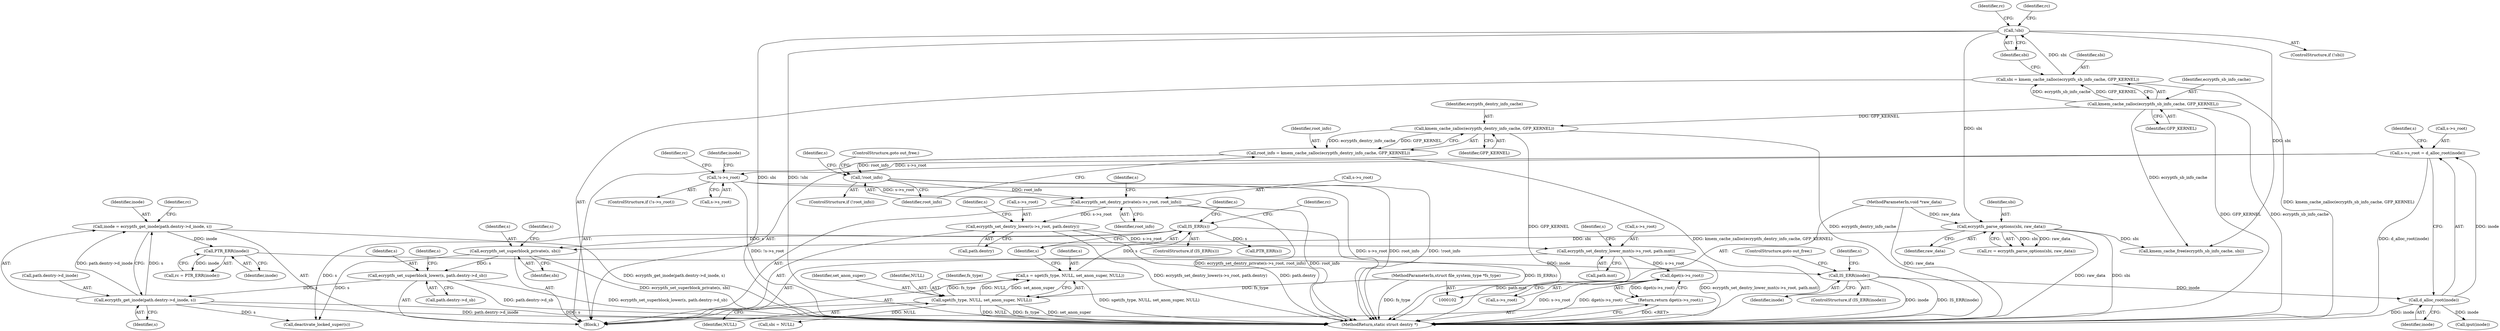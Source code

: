 digraph "1_linux_764355487ea220fdc2faf128d577d7f679b91f97@API" {
"1000322" [label="(Call,ecryptfs_set_dentry_private(s->s_root, root_info))"];
"1000297" [label="(Call,!s->s_root)"];
"1000290" [label="(Call,s->s_root = d_alloc_root(inode))"];
"1000294" [label="(Call,d_alloc_root(inode))"];
"1000287" [label="(Call,IS_ERR(inode))"];
"1000284" [label="(Call,PTR_ERR(inode))"];
"1000273" [label="(Call,inode = ecryptfs_get_inode(path.dentry->d_inode, s))"];
"1000275" [label="(Call,ecryptfs_get_inode(path.dentry->d_inode, s))"];
"1000239" [label="(Call,ecryptfs_set_superblock_lower(s, path.dentry->d_sb))"];
"1000177" [label="(Call,ecryptfs_set_superblock_private(s, sbi))"];
"1000152" [label="(Call,IS_ERR(s))"];
"1000144" [label="(Call,s = sget(fs_type, NULL, set_anon_super, NULL))"];
"1000146" [label="(Call,sget(fs_type, NULL, set_anon_super, NULL))"];
"1000103" [label="(MethodParameterIn,struct file_system_type *fs_type)"];
"1000134" [label="(Call,ecryptfs_parse_options(sbi, raw_data))"];
"1000124" [label="(Call,!sbi)"];
"1000118" [label="(Call,sbi = kmem_cache_zalloc(ecryptfs_sb_info_cache, GFP_KERNEL))"];
"1000120" [label="(Call,kmem_cache_zalloc(ecryptfs_sb_info_cache, GFP_KERNEL))"];
"1000106" [label="(MethodParameterIn,void *raw_data)"];
"1000319" [label="(Call,!root_info)"];
"1000313" [label="(Call,root_info = kmem_cache_zalloc(ecryptfs_dentry_info_cache, GFP_KERNEL))"];
"1000315" [label="(Call,kmem_cache_zalloc(ecryptfs_dentry_info_cache, GFP_KERNEL))"];
"1000327" [label="(Call,ecryptfs_set_dentry_lower(s->s_root, path.dentry))"];
"1000334" [label="(Call,ecryptfs_set_dentry_lower_mnt(s->s_root, path.mnt))"];
"1000347" [label="(Call,dget(s->s_root))"];
"1000346" [label="(Return,return dget(s->s_root);)"];
"1000177" [label="(Call,ecryptfs_set_superblock_private(s, sbi))"];
"1000316" [label="(Identifier,ecryptfs_dentry_info_cache)"];
"1000321" [label="(ControlStructure,goto out_free;)"];
"1000153" [label="(Identifier,s)"];
"1000295" [label="(Identifier,inode)"];
"1000326" [label="(Identifier,root_info)"];
"1000288" [label="(Identifier,inode)"];
"1000240" [label="(Identifier,s)"];
"1000318" [label="(ControlStructure,if (!root_info))"];
"1000285" [label="(Identifier,inode)"];
"1000281" [label="(Identifier,s)"];
"1000145" [label="(Identifier,s)"];
"1000147" [label="(Identifier,fs_type)"];
"1000118" [label="(Call,sbi = kmem_cache_zalloc(ecryptfs_sb_info_cache, GFP_KERNEL))"];
"1000320" [label="(Identifier,root_info)"];
"1000329" [label="(Identifier,s)"];
"1000135" [label="(Identifier,sbi)"];
"1000156" [label="(Identifier,rc)"];
"1000335" [label="(Call,s->s_root)"];
"1000241" [label="(Call,path.dentry->d_sb)"];
"1000151" [label="(ControlStructure,if (IS_ERR(s)))"];
"1000348" [label="(Call,s->s_root)"];
"1000303" [label="(Identifier,inode)"];
"1000299" [label="(Identifier,s)"];
"1000314" [label="(Identifier,root_info)"];
"1000347" [label="(Call,dget(s->s_root))"];
"1000322" [label="(Call,ecryptfs_set_dentry_private(s->s_root, root_info))"];
"1000317" [label="(Identifier,GFP_KERNEL)"];
"1000310" [label="(Identifier,rc)"];
"1000315" [label="(Call,kmem_cache_zalloc(ecryptfs_dentry_info_cache, GFP_KERNEL))"];
"1000324" [label="(Identifier,s)"];
"1000296" [label="(ControlStructure,if (!s->s_root))"];
"1000343" [label="(Identifier,s)"];
"1000338" [label="(Call,path.mnt)"];
"1000273" [label="(Call,inode = ecryptfs_get_inode(path.dentry->d_inode, s))"];
"1000346" [label="(Return,return dget(s->s_root);)"];
"1000128" [label="(Identifier,rc)"];
"1000182" [label="(Identifier,s)"];
"1000336" [label="(Identifier,s)"];
"1000323" [label="(Call,s->s_root)"];
"1000289" [label="(ControlStructure,goto out_free;)"];
"1000119" [label="(Identifier,sbi)"];
"1000284" [label="(Call,PTR_ERR(inode))"];
"1000152" [label="(Call,IS_ERR(s))"];
"1000106" [label="(MethodParameterIn,void *raw_data)"];
"1000292" [label="(Identifier,s)"];
"1000188" [label="(Call,sbi = NULL)"];
"1000302" [label="(Call,iput(inode))"];
"1000162" [label="(Identifier,s)"];
"1000283" [label="(Identifier,rc)"];
"1000367" [label="(Call,kmem_cache_free(ecryptfs_sb_info_cache, sbi))"];
"1000297" [label="(Call,!s->s_root)"];
"1000294" [label="(Call,d_alloc_root(inode))"];
"1000291" [label="(Call,s->s_root)"];
"1000276" [label="(Call,path.dentry->d_inode)"];
"1000146" [label="(Call,sget(fs_type, NULL, set_anon_super, NULL))"];
"1000150" [label="(Identifier,NULL)"];
"1000327" [label="(Call,ecryptfs_set_dentry_lower(s->s_root, path.dentry))"];
"1000121" [label="(Identifier,ecryptfs_sb_info_cache)"];
"1000149" [label="(Identifier,set_anon_super)"];
"1000120" [label="(Call,kmem_cache_zalloc(ecryptfs_sb_info_cache, GFP_KERNEL))"];
"1000157" [label="(Call,PTR_ERR(s))"];
"1000239" [label="(Call,ecryptfs_set_superblock_lower(s, path.dentry->d_sb))"];
"1000275" [label="(Call,ecryptfs_get_inode(path.dentry->d_inode, s))"];
"1000107" [label="(Block,)"];
"1000356" [label="(Call,deactivate_locked_super(s))"];
"1000282" [label="(Call,rc = PTR_ERR(inode))"];
"1000178" [label="(Identifier,s)"];
"1000290" [label="(Call,s->s_root = d_alloc_root(inode))"];
"1000373" [label="(MethodReturn,static struct dentry *)"];
"1000133" [label="(Identifier,rc)"];
"1000132" [label="(Call,rc = ecryptfs_parse_options(sbi, raw_data))"];
"1000334" [label="(Call,ecryptfs_set_dentry_lower_mnt(s->s_root, path.mnt))"];
"1000148" [label="(Identifier,NULL)"];
"1000328" [label="(Call,s->s_root)"];
"1000298" [label="(Call,s->s_root)"];
"1000313" [label="(Call,root_info = kmem_cache_zalloc(ecryptfs_dentry_info_cache, GFP_KERNEL))"];
"1000103" [label="(MethodParameterIn,struct file_system_type *fs_type)"];
"1000144" [label="(Call,s = sget(fs_type, NULL, set_anon_super, NULL))"];
"1000179" [label="(Identifier,sbi)"];
"1000319" [label="(Call,!root_info)"];
"1000125" [label="(Identifier,sbi)"];
"1000331" [label="(Call,path.dentry)"];
"1000274" [label="(Identifier,inode)"];
"1000123" [label="(ControlStructure,if (!sbi))"];
"1000287" [label="(Call,IS_ERR(inode))"];
"1000136" [label="(Identifier,raw_data)"];
"1000124" [label="(Call,!sbi)"];
"1000286" [label="(ControlStructure,if (IS_ERR(inode)))"];
"1000248" [label="(Identifier,s)"];
"1000122" [label="(Identifier,GFP_KERNEL)"];
"1000134" [label="(Call,ecryptfs_parse_options(sbi, raw_data))"];
"1000322" -> "1000107"  [label="AST: "];
"1000322" -> "1000326"  [label="CFG: "];
"1000323" -> "1000322"  [label="AST: "];
"1000326" -> "1000322"  [label="AST: "];
"1000329" -> "1000322"  [label="CFG: "];
"1000322" -> "1000373"  [label="DDG: root_info"];
"1000322" -> "1000373"  [label="DDG: ecryptfs_set_dentry_private(s->s_root, root_info)"];
"1000297" -> "1000322"  [label="DDG: s->s_root"];
"1000319" -> "1000322"  [label="DDG: root_info"];
"1000322" -> "1000327"  [label="DDG: s->s_root"];
"1000297" -> "1000296"  [label="AST: "];
"1000297" -> "1000298"  [label="CFG: "];
"1000298" -> "1000297"  [label="AST: "];
"1000303" -> "1000297"  [label="CFG: "];
"1000310" -> "1000297"  [label="CFG: "];
"1000297" -> "1000373"  [label="DDG: s->s_root"];
"1000297" -> "1000373"  [label="DDG: !s->s_root"];
"1000290" -> "1000297"  [label="DDG: s->s_root"];
"1000290" -> "1000107"  [label="AST: "];
"1000290" -> "1000294"  [label="CFG: "];
"1000291" -> "1000290"  [label="AST: "];
"1000294" -> "1000290"  [label="AST: "];
"1000299" -> "1000290"  [label="CFG: "];
"1000290" -> "1000373"  [label="DDG: d_alloc_root(inode)"];
"1000294" -> "1000290"  [label="DDG: inode"];
"1000294" -> "1000295"  [label="CFG: "];
"1000295" -> "1000294"  [label="AST: "];
"1000294" -> "1000373"  [label="DDG: inode"];
"1000287" -> "1000294"  [label="DDG: inode"];
"1000294" -> "1000302"  [label="DDG: inode"];
"1000287" -> "1000286"  [label="AST: "];
"1000287" -> "1000288"  [label="CFG: "];
"1000288" -> "1000287"  [label="AST: "];
"1000289" -> "1000287"  [label="CFG: "];
"1000292" -> "1000287"  [label="CFG: "];
"1000287" -> "1000373"  [label="DDG: IS_ERR(inode)"];
"1000287" -> "1000373"  [label="DDG: inode"];
"1000284" -> "1000287"  [label="DDG: inode"];
"1000284" -> "1000282"  [label="AST: "];
"1000284" -> "1000285"  [label="CFG: "];
"1000285" -> "1000284"  [label="AST: "];
"1000282" -> "1000284"  [label="CFG: "];
"1000284" -> "1000282"  [label="DDG: inode"];
"1000273" -> "1000284"  [label="DDG: inode"];
"1000273" -> "1000107"  [label="AST: "];
"1000273" -> "1000275"  [label="CFG: "];
"1000274" -> "1000273"  [label="AST: "];
"1000275" -> "1000273"  [label="AST: "];
"1000283" -> "1000273"  [label="CFG: "];
"1000273" -> "1000373"  [label="DDG: ecryptfs_get_inode(path.dentry->d_inode, s)"];
"1000275" -> "1000273"  [label="DDG: path.dentry->d_inode"];
"1000275" -> "1000273"  [label="DDG: s"];
"1000275" -> "1000281"  [label="CFG: "];
"1000276" -> "1000275"  [label="AST: "];
"1000281" -> "1000275"  [label="AST: "];
"1000275" -> "1000373"  [label="DDG: path.dentry->d_inode"];
"1000275" -> "1000373"  [label="DDG: s"];
"1000239" -> "1000275"  [label="DDG: s"];
"1000275" -> "1000356"  [label="DDG: s"];
"1000239" -> "1000107"  [label="AST: "];
"1000239" -> "1000241"  [label="CFG: "];
"1000240" -> "1000239"  [label="AST: "];
"1000241" -> "1000239"  [label="AST: "];
"1000248" -> "1000239"  [label="CFG: "];
"1000239" -> "1000373"  [label="DDG: ecryptfs_set_superblock_lower(s, path.dentry->d_sb)"];
"1000239" -> "1000373"  [label="DDG: path.dentry->d_sb"];
"1000177" -> "1000239"  [label="DDG: s"];
"1000177" -> "1000107"  [label="AST: "];
"1000177" -> "1000179"  [label="CFG: "];
"1000178" -> "1000177"  [label="AST: "];
"1000179" -> "1000177"  [label="AST: "];
"1000182" -> "1000177"  [label="CFG: "];
"1000177" -> "1000373"  [label="DDG: ecryptfs_set_superblock_private(s, sbi)"];
"1000152" -> "1000177"  [label="DDG: s"];
"1000134" -> "1000177"  [label="DDG: sbi"];
"1000177" -> "1000356"  [label="DDG: s"];
"1000152" -> "1000151"  [label="AST: "];
"1000152" -> "1000153"  [label="CFG: "];
"1000153" -> "1000152"  [label="AST: "];
"1000156" -> "1000152"  [label="CFG: "];
"1000162" -> "1000152"  [label="CFG: "];
"1000152" -> "1000373"  [label="DDG: IS_ERR(s)"];
"1000144" -> "1000152"  [label="DDG: s"];
"1000152" -> "1000157"  [label="DDG: s"];
"1000152" -> "1000356"  [label="DDG: s"];
"1000144" -> "1000107"  [label="AST: "];
"1000144" -> "1000146"  [label="CFG: "];
"1000145" -> "1000144"  [label="AST: "];
"1000146" -> "1000144"  [label="AST: "];
"1000153" -> "1000144"  [label="CFG: "];
"1000144" -> "1000373"  [label="DDG: sget(fs_type, NULL, set_anon_super, NULL)"];
"1000146" -> "1000144"  [label="DDG: fs_type"];
"1000146" -> "1000144"  [label="DDG: NULL"];
"1000146" -> "1000144"  [label="DDG: set_anon_super"];
"1000146" -> "1000150"  [label="CFG: "];
"1000147" -> "1000146"  [label="AST: "];
"1000148" -> "1000146"  [label="AST: "];
"1000149" -> "1000146"  [label="AST: "];
"1000150" -> "1000146"  [label="AST: "];
"1000146" -> "1000373"  [label="DDG: set_anon_super"];
"1000146" -> "1000373"  [label="DDG: NULL"];
"1000146" -> "1000373"  [label="DDG: fs_type"];
"1000103" -> "1000146"  [label="DDG: fs_type"];
"1000146" -> "1000188"  [label="DDG: NULL"];
"1000103" -> "1000102"  [label="AST: "];
"1000103" -> "1000373"  [label="DDG: fs_type"];
"1000134" -> "1000132"  [label="AST: "];
"1000134" -> "1000136"  [label="CFG: "];
"1000135" -> "1000134"  [label="AST: "];
"1000136" -> "1000134"  [label="AST: "];
"1000132" -> "1000134"  [label="CFG: "];
"1000134" -> "1000373"  [label="DDG: sbi"];
"1000134" -> "1000373"  [label="DDG: raw_data"];
"1000134" -> "1000132"  [label="DDG: sbi"];
"1000134" -> "1000132"  [label="DDG: raw_data"];
"1000124" -> "1000134"  [label="DDG: sbi"];
"1000106" -> "1000134"  [label="DDG: raw_data"];
"1000134" -> "1000367"  [label="DDG: sbi"];
"1000124" -> "1000123"  [label="AST: "];
"1000124" -> "1000125"  [label="CFG: "];
"1000125" -> "1000124"  [label="AST: "];
"1000128" -> "1000124"  [label="CFG: "];
"1000133" -> "1000124"  [label="CFG: "];
"1000124" -> "1000373"  [label="DDG: sbi"];
"1000124" -> "1000373"  [label="DDG: !sbi"];
"1000118" -> "1000124"  [label="DDG: sbi"];
"1000124" -> "1000367"  [label="DDG: sbi"];
"1000118" -> "1000107"  [label="AST: "];
"1000118" -> "1000120"  [label="CFG: "];
"1000119" -> "1000118"  [label="AST: "];
"1000120" -> "1000118"  [label="AST: "];
"1000125" -> "1000118"  [label="CFG: "];
"1000118" -> "1000373"  [label="DDG: kmem_cache_zalloc(ecryptfs_sb_info_cache, GFP_KERNEL)"];
"1000120" -> "1000118"  [label="DDG: ecryptfs_sb_info_cache"];
"1000120" -> "1000118"  [label="DDG: GFP_KERNEL"];
"1000120" -> "1000122"  [label="CFG: "];
"1000121" -> "1000120"  [label="AST: "];
"1000122" -> "1000120"  [label="AST: "];
"1000120" -> "1000373"  [label="DDG: ecryptfs_sb_info_cache"];
"1000120" -> "1000373"  [label="DDG: GFP_KERNEL"];
"1000120" -> "1000315"  [label="DDG: GFP_KERNEL"];
"1000120" -> "1000367"  [label="DDG: ecryptfs_sb_info_cache"];
"1000106" -> "1000102"  [label="AST: "];
"1000106" -> "1000373"  [label="DDG: raw_data"];
"1000319" -> "1000318"  [label="AST: "];
"1000319" -> "1000320"  [label="CFG: "];
"1000320" -> "1000319"  [label="AST: "];
"1000321" -> "1000319"  [label="CFG: "];
"1000324" -> "1000319"  [label="CFG: "];
"1000319" -> "1000373"  [label="DDG: !root_info"];
"1000319" -> "1000373"  [label="DDG: root_info"];
"1000313" -> "1000319"  [label="DDG: root_info"];
"1000313" -> "1000107"  [label="AST: "];
"1000313" -> "1000315"  [label="CFG: "];
"1000314" -> "1000313"  [label="AST: "];
"1000315" -> "1000313"  [label="AST: "];
"1000320" -> "1000313"  [label="CFG: "];
"1000313" -> "1000373"  [label="DDG: kmem_cache_zalloc(ecryptfs_dentry_info_cache, GFP_KERNEL)"];
"1000315" -> "1000313"  [label="DDG: ecryptfs_dentry_info_cache"];
"1000315" -> "1000313"  [label="DDG: GFP_KERNEL"];
"1000315" -> "1000317"  [label="CFG: "];
"1000316" -> "1000315"  [label="AST: "];
"1000317" -> "1000315"  [label="AST: "];
"1000315" -> "1000373"  [label="DDG: ecryptfs_dentry_info_cache"];
"1000315" -> "1000373"  [label="DDG: GFP_KERNEL"];
"1000327" -> "1000107"  [label="AST: "];
"1000327" -> "1000331"  [label="CFG: "];
"1000328" -> "1000327"  [label="AST: "];
"1000331" -> "1000327"  [label="AST: "];
"1000336" -> "1000327"  [label="CFG: "];
"1000327" -> "1000373"  [label="DDG: path.dentry"];
"1000327" -> "1000373"  [label="DDG: ecryptfs_set_dentry_lower(s->s_root, path.dentry)"];
"1000327" -> "1000334"  [label="DDG: s->s_root"];
"1000334" -> "1000107"  [label="AST: "];
"1000334" -> "1000338"  [label="CFG: "];
"1000335" -> "1000334"  [label="AST: "];
"1000338" -> "1000334"  [label="AST: "];
"1000343" -> "1000334"  [label="CFG: "];
"1000334" -> "1000373"  [label="DDG: ecryptfs_set_dentry_lower_mnt(s->s_root, path.mnt)"];
"1000334" -> "1000373"  [label="DDG: path.mnt"];
"1000334" -> "1000347"  [label="DDG: s->s_root"];
"1000347" -> "1000346"  [label="AST: "];
"1000347" -> "1000348"  [label="CFG: "];
"1000348" -> "1000347"  [label="AST: "];
"1000346" -> "1000347"  [label="CFG: "];
"1000347" -> "1000373"  [label="DDG: s->s_root"];
"1000347" -> "1000373"  [label="DDG: dget(s->s_root)"];
"1000347" -> "1000346"  [label="DDG: dget(s->s_root)"];
"1000346" -> "1000107"  [label="AST: "];
"1000373" -> "1000346"  [label="CFG: "];
"1000346" -> "1000373"  [label="DDG: <RET>"];
}
